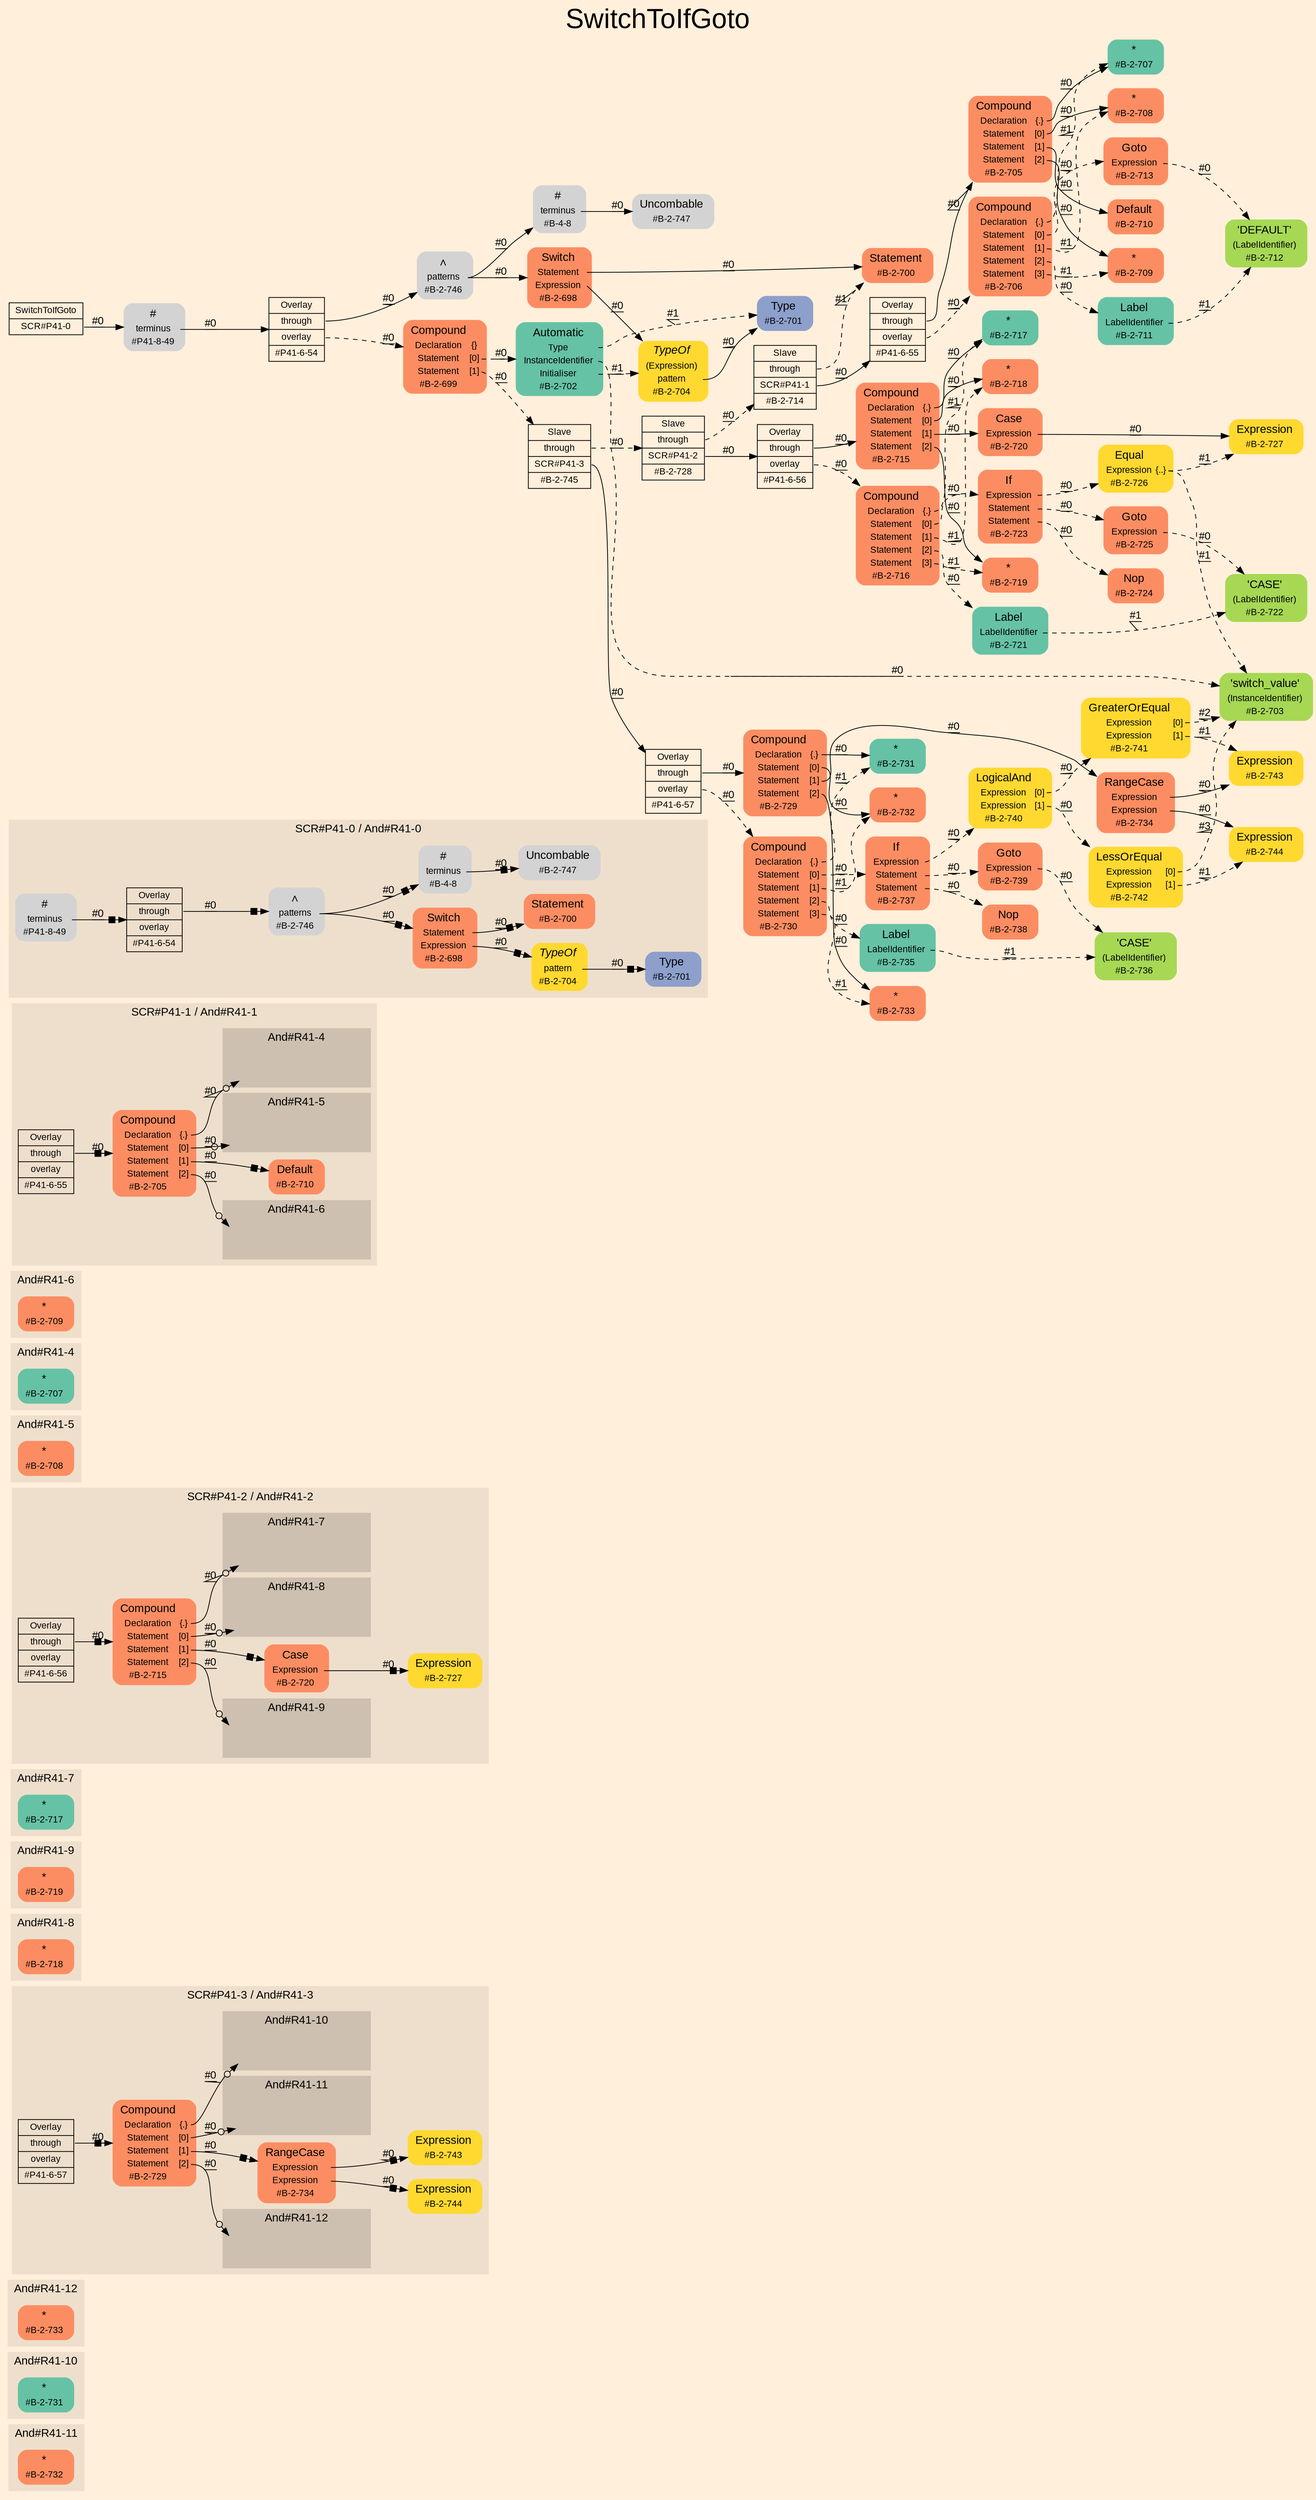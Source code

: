 digraph "SwitchToIfGoto" {
label = "SwitchToIfGoto"
labelloc = t
fontsize = "36"
graph [
    rankdir = "LR"
    ranksep = 0.3
    bgcolor = antiquewhite1
    color = black
    fontcolor = black
    fontname = "Arial"
];
node [
    fontname = "Arial"
];
edge [
    fontname = "Arial"
];

// -------------------- figure And#R41-11 --------------------
subgraph "clusterAnd#R41-11" {
    label = "And#R41-11"
    style = "filled"
    color = antiquewhite2
    fontsize = "15"
    "And#R41-11 / #B-2-732" [
        shape = "plaintext"
        fillcolor = "/set28/2"
        label = <<TABLE BORDER="0" CELLBORDER="0" CELLSPACING="0">
         <TR><TD><FONT POINT-SIZE="15.0">*</FONT></TD><TD></TD></TR>
         <TR><TD>#B-2-732</TD><TD PORT="port0"></TD></TR>
        </TABLE>>
        style = "rounded,filled"
        fontsize = "12"
    ];
    
}


// -------------------- figure And#R41-10 --------------------
subgraph "clusterAnd#R41-10" {
    label = "And#R41-10"
    style = "filled"
    color = antiquewhite2
    fontsize = "15"
    "And#R41-10 / #B-2-731" [
        shape = "plaintext"
        fillcolor = "/set28/1"
        label = <<TABLE BORDER="0" CELLBORDER="0" CELLSPACING="0">
         <TR><TD><FONT POINT-SIZE="15.0">*</FONT></TD><TD></TD></TR>
         <TR><TD>#B-2-731</TD><TD PORT="port0"></TD></TR>
        </TABLE>>
        style = "rounded,filled"
        fontsize = "12"
    ];
    
}


// -------------------- figure And#R41-12 --------------------
subgraph "clusterAnd#R41-12" {
    label = "And#R41-12"
    style = "filled"
    color = antiquewhite2
    fontsize = "15"
    "And#R41-12 / #B-2-733" [
        shape = "plaintext"
        fillcolor = "/set28/2"
        label = <<TABLE BORDER="0" CELLBORDER="0" CELLSPACING="0">
         <TR><TD><FONT POINT-SIZE="15.0">*</FONT></TD><TD></TD></TR>
         <TR><TD>#B-2-733</TD><TD PORT="port0"></TD></TR>
        </TABLE>>
        style = "rounded,filled"
        fontsize = "12"
    ];
    
}


// -------------------- figure And#R41-3 --------------------
subgraph "clusterAnd#R41-3" {
    label = "SCR#P41-3 / And#R41-3"
    style = "filled"
    color = antiquewhite2
    fontsize = "15"
    "And#R41-3 / #B-2-743" [
        shape = "plaintext"
        fillcolor = "/set28/6"
        label = <<TABLE BORDER="0" CELLBORDER="0" CELLSPACING="0">
         <TR><TD><FONT POINT-SIZE="15.0">Expression</FONT></TD><TD></TD></TR>
         <TR><TD>#B-2-743</TD><TD PORT="port0"></TD></TR>
        </TABLE>>
        style = "rounded,filled"
        fontsize = "12"
    ];
    
    "And#R41-3 / #B-2-744" [
        shape = "plaintext"
        fillcolor = "/set28/6"
        label = <<TABLE BORDER="0" CELLBORDER="0" CELLSPACING="0">
         <TR><TD><FONT POINT-SIZE="15.0">Expression</FONT></TD><TD></TD></TR>
         <TR><TD>#B-2-744</TD><TD PORT="port0"></TD></TR>
        </TABLE>>
        style = "rounded,filled"
        fontsize = "12"
    ];
    
    "And#R41-3 / #B-2-729" [
        shape = "plaintext"
        fillcolor = "/set28/2"
        label = <<TABLE BORDER="0" CELLBORDER="0" CELLSPACING="0">
         <TR><TD><FONT POINT-SIZE="15.0">Compound</FONT></TD><TD></TD></TR>
         <TR><TD>Declaration</TD><TD PORT="port0">{.}</TD></TR>
         <TR><TD>Statement</TD><TD PORT="port1">[0]</TD></TR>
         <TR><TD>Statement</TD><TD PORT="port2">[1]</TD></TR>
         <TR><TD>Statement</TD><TD PORT="port3">[2]</TD></TR>
         <TR><TD>#B-2-729</TD><TD PORT="port4"></TD></TR>
        </TABLE>>
        style = "rounded,filled"
        fontsize = "12"
    ];
    
    "And#R41-3 / #P41-6-57" [
        shape = "record"
        fillcolor = antiquewhite2
        label = "<fixed> Overlay | <port0> through | <port1> overlay | <port2> #P41-6-57"
        style = "filled"
        fontsize = "12"
        color = black
        fontcolor = black
    ];
    
    "And#R41-3 / #B-2-734" [
        shape = "plaintext"
        fillcolor = "/set28/2"
        label = <<TABLE BORDER="0" CELLBORDER="0" CELLSPACING="0">
         <TR><TD><FONT POINT-SIZE="15.0">RangeCase</FONT></TD><TD></TD></TR>
         <TR><TD>Expression</TD><TD PORT="port0"></TD></TR>
         <TR><TD>Expression</TD><TD PORT="port1"></TD></TR>
         <TR><TD>#B-2-734</TD><TD PORT="port2"></TD></TR>
        </TABLE>>
        style = "rounded,filled"
        fontsize = "12"
    ];
    
    subgraph "clusterAnd#R41-3 / And#R41-12" {
        label = "And#R41-12"
        style = "filled"
        color = antiquewhite3
        fontsize = "15"
        "And#R41-3 / #0 / #B-2-733" [
            shape = "none"
            style = "invisible"
        ];
        
    }
    
    subgraph "clusterAnd#R41-3 / And#R41-10" {
        label = "And#R41-10"
        style = "filled"
        color = antiquewhite3
        fontsize = "15"
        "And#R41-3 / #0 / #B-2-731" [
            shape = "none"
            style = "invisible"
        ];
        
    }
    
    subgraph "clusterAnd#R41-3 / And#R41-11" {
        label = "And#R41-11"
        style = "filled"
        color = antiquewhite3
        fontsize = "15"
        "And#R41-3 / #0 / #B-2-732" [
            shape = "none"
            style = "invisible"
        ];
        
    }
    
}


// -------------------- figure And#R41-8 --------------------
subgraph "clusterAnd#R41-8" {
    label = "And#R41-8"
    style = "filled"
    color = antiquewhite2
    fontsize = "15"
    "And#R41-8 / #B-2-718" [
        shape = "plaintext"
        fillcolor = "/set28/2"
        label = <<TABLE BORDER="0" CELLBORDER="0" CELLSPACING="0">
         <TR><TD><FONT POINT-SIZE="15.0">*</FONT></TD><TD></TD></TR>
         <TR><TD>#B-2-718</TD><TD PORT="port0"></TD></TR>
        </TABLE>>
        style = "rounded,filled"
        fontsize = "12"
    ];
    
}


// -------------------- figure And#R41-9 --------------------
subgraph "clusterAnd#R41-9" {
    label = "And#R41-9"
    style = "filled"
    color = antiquewhite2
    fontsize = "15"
    "And#R41-9 / #B-2-719" [
        shape = "plaintext"
        fillcolor = "/set28/2"
        label = <<TABLE BORDER="0" CELLBORDER="0" CELLSPACING="0">
         <TR><TD><FONT POINT-SIZE="15.0">*</FONT></TD><TD></TD></TR>
         <TR><TD>#B-2-719</TD><TD PORT="port0"></TD></TR>
        </TABLE>>
        style = "rounded,filled"
        fontsize = "12"
    ];
    
}


// -------------------- figure And#R41-7 --------------------
subgraph "clusterAnd#R41-7" {
    label = "And#R41-7"
    style = "filled"
    color = antiquewhite2
    fontsize = "15"
    "And#R41-7 / #B-2-717" [
        shape = "plaintext"
        fillcolor = "/set28/1"
        label = <<TABLE BORDER="0" CELLBORDER="0" CELLSPACING="0">
         <TR><TD><FONT POINT-SIZE="15.0">*</FONT></TD><TD></TD></TR>
         <TR><TD>#B-2-717</TD><TD PORT="port0"></TD></TR>
        </TABLE>>
        style = "rounded,filled"
        fontsize = "12"
    ];
    
}


// -------------------- figure And#R41-2 --------------------
subgraph "clusterAnd#R41-2" {
    label = "SCR#P41-2 / And#R41-2"
    style = "filled"
    color = antiquewhite2
    fontsize = "15"
    "And#R41-2 / #P41-6-56" [
        shape = "record"
        fillcolor = antiquewhite2
        label = "<fixed> Overlay | <port0> through | <port1> overlay | <port2> #P41-6-56"
        style = "filled"
        fontsize = "12"
        color = black
        fontcolor = black
    ];
    
    "And#R41-2 / #B-2-727" [
        shape = "plaintext"
        fillcolor = "/set28/6"
        label = <<TABLE BORDER="0" CELLBORDER="0" CELLSPACING="0">
         <TR><TD><FONT POINT-SIZE="15.0">Expression</FONT></TD><TD></TD></TR>
         <TR><TD>#B-2-727</TD><TD PORT="port0"></TD></TR>
        </TABLE>>
        style = "rounded,filled"
        fontsize = "12"
    ];
    
    "And#R41-2 / #B-2-715" [
        shape = "plaintext"
        fillcolor = "/set28/2"
        label = <<TABLE BORDER="0" CELLBORDER="0" CELLSPACING="0">
         <TR><TD><FONT POINT-SIZE="15.0">Compound</FONT></TD><TD></TD></TR>
         <TR><TD>Declaration</TD><TD PORT="port0">{.}</TD></TR>
         <TR><TD>Statement</TD><TD PORT="port1">[0]</TD></TR>
         <TR><TD>Statement</TD><TD PORT="port2">[1]</TD></TR>
         <TR><TD>Statement</TD><TD PORT="port3">[2]</TD></TR>
         <TR><TD>#B-2-715</TD><TD PORT="port4"></TD></TR>
        </TABLE>>
        style = "rounded,filled"
        fontsize = "12"
    ];
    
    "And#R41-2 / #B-2-720" [
        shape = "plaintext"
        fillcolor = "/set28/2"
        label = <<TABLE BORDER="0" CELLBORDER="0" CELLSPACING="0">
         <TR><TD><FONT POINT-SIZE="15.0">Case</FONT></TD><TD></TD></TR>
         <TR><TD>Expression</TD><TD PORT="port0"></TD></TR>
         <TR><TD>#B-2-720</TD><TD PORT="port1"></TD></TR>
        </TABLE>>
        style = "rounded,filled"
        fontsize = "12"
    ];
    
    subgraph "clusterAnd#R41-2 / And#R41-7" {
        label = "And#R41-7"
        style = "filled"
        color = antiquewhite3
        fontsize = "15"
        "And#R41-2 / #0 / #B-2-717" [
            shape = "none"
            style = "invisible"
        ];
        
    }
    
    subgraph "clusterAnd#R41-2 / And#R41-9" {
        label = "And#R41-9"
        style = "filled"
        color = antiquewhite3
        fontsize = "15"
        "And#R41-2 / #0 / #B-2-719" [
            shape = "none"
            style = "invisible"
        ];
        
    }
    
    subgraph "clusterAnd#R41-2 / And#R41-8" {
        label = "And#R41-8"
        style = "filled"
        color = antiquewhite3
        fontsize = "15"
        "And#R41-2 / #0 / #B-2-718" [
            shape = "none"
            style = "invisible"
        ];
        
    }
    
}


// -------------------- figure And#R41-5 --------------------
subgraph "clusterAnd#R41-5" {
    label = "And#R41-5"
    style = "filled"
    color = antiquewhite2
    fontsize = "15"
    "And#R41-5 / #B-2-708" [
        shape = "plaintext"
        fillcolor = "/set28/2"
        label = <<TABLE BORDER="0" CELLBORDER="0" CELLSPACING="0">
         <TR><TD><FONT POINT-SIZE="15.0">*</FONT></TD><TD></TD></TR>
         <TR><TD>#B-2-708</TD><TD PORT="port0"></TD></TR>
        </TABLE>>
        style = "rounded,filled"
        fontsize = "12"
    ];
    
}


// -------------------- figure And#R41-4 --------------------
subgraph "clusterAnd#R41-4" {
    label = "And#R41-4"
    style = "filled"
    color = antiquewhite2
    fontsize = "15"
    "And#R41-4 / #B-2-707" [
        shape = "plaintext"
        fillcolor = "/set28/1"
        label = <<TABLE BORDER="0" CELLBORDER="0" CELLSPACING="0">
         <TR><TD><FONT POINT-SIZE="15.0">*</FONT></TD><TD></TD></TR>
         <TR><TD>#B-2-707</TD><TD PORT="port0"></TD></TR>
        </TABLE>>
        style = "rounded,filled"
        fontsize = "12"
    ];
    
}


// -------------------- figure And#R41-6 --------------------
subgraph "clusterAnd#R41-6" {
    label = "And#R41-6"
    style = "filled"
    color = antiquewhite2
    fontsize = "15"
    "And#R41-6 / #B-2-709" [
        shape = "plaintext"
        fillcolor = "/set28/2"
        label = <<TABLE BORDER="0" CELLBORDER="0" CELLSPACING="0">
         <TR><TD><FONT POINT-SIZE="15.0">*</FONT></TD><TD></TD></TR>
         <TR><TD>#B-2-709</TD><TD PORT="port0"></TD></TR>
        </TABLE>>
        style = "rounded,filled"
        fontsize = "12"
    ];
    
}


// -------------------- figure And#R41-1 --------------------
subgraph "clusterAnd#R41-1" {
    label = "SCR#P41-1 / And#R41-1"
    style = "filled"
    color = antiquewhite2
    fontsize = "15"
    "And#R41-1 / #P41-6-55" [
        shape = "record"
        fillcolor = antiquewhite2
        label = "<fixed> Overlay | <port0> through | <port1> overlay | <port2> #P41-6-55"
        style = "filled"
        fontsize = "12"
        color = black
        fontcolor = black
    ];
    
    "And#R41-1 / #B-2-705" [
        shape = "plaintext"
        fillcolor = "/set28/2"
        label = <<TABLE BORDER="0" CELLBORDER="0" CELLSPACING="0">
         <TR><TD><FONT POINT-SIZE="15.0">Compound</FONT></TD><TD></TD></TR>
         <TR><TD>Declaration</TD><TD PORT="port0">{.}</TD></TR>
         <TR><TD>Statement</TD><TD PORT="port1">[0]</TD></TR>
         <TR><TD>Statement</TD><TD PORT="port2">[1]</TD></TR>
         <TR><TD>Statement</TD><TD PORT="port3">[2]</TD></TR>
         <TR><TD>#B-2-705</TD><TD PORT="port4"></TD></TR>
        </TABLE>>
        style = "rounded,filled"
        fontsize = "12"
    ];
    
    "And#R41-1 / #B-2-710" [
        shape = "plaintext"
        fillcolor = "/set28/2"
        label = <<TABLE BORDER="0" CELLBORDER="0" CELLSPACING="0">
         <TR><TD><FONT POINT-SIZE="15.0">Default</FONT></TD><TD></TD></TR>
         <TR><TD>#B-2-710</TD><TD PORT="port0"></TD></TR>
        </TABLE>>
        style = "rounded,filled"
        fontsize = "12"
    ];
    
    subgraph "clusterAnd#R41-1 / And#R41-6" {
        label = "And#R41-6"
        style = "filled"
        color = antiquewhite3
        fontsize = "15"
        "And#R41-1 / #0 / #B-2-709" [
            shape = "none"
            style = "invisible"
        ];
        
    }
    
    subgraph "clusterAnd#R41-1 / And#R41-4" {
        label = "And#R41-4"
        style = "filled"
        color = antiquewhite3
        fontsize = "15"
        "And#R41-1 / #0 / #B-2-707" [
            shape = "none"
            style = "invisible"
        ];
        
    }
    
    subgraph "clusterAnd#R41-1 / And#R41-5" {
        label = "And#R41-5"
        style = "filled"
        color = antiquewhite3
        fontsize = "15"
        "And#R41-1 / #0 / #B-2-708" [
            shape = "none"
            style = "invisible"
        ];
        
    }
    
}


// -------------------- figure And#R41-0 --------------------
subgraph "clusterAnd#R41-0" {
    label = "SCR#P41-0 / And#R41-0"
    style = "filled"
    color = antiquewhite2
    fontsize = "15"
    "And#R41-0 / #B-2-704" [
        shape = "plaintext"
        fillcolor = "/set28/6"
        label = <<TABLE BORDER="0" CELLBORDER="0" CELLSPACING="0">
         <TR><TD><FONT POINT-SIZE="15.0"><I>TypeOf</I></FONT></TD><TD></TD></TR>
         <TR><TD>pattern</TD><TD PORT="port0"></TD></TR>
         <TR><TD>#B-2-704</TD><TD PORT="port1"></TD></TR>
        </TABLE>>
        style = "rounded,filled"
        fontsize = "12"
    ];
    
    "And#R41-0 / #B-2-701" [
        shape = "plaintext"
        fillcolor = "/set28/3"
        label = <<TABLE BORDER="0" CELLBORDER="0" CELLSPACING="0">
         <TR><TD><FONT POINT-SIZE="15.0">Type</FONT></TD><TD></TD></TR>
         <TR><TD>#B-2-701</TD><TD PORT="port0"></TD></TR>
        </TABLE>>
        style = "rounded,filled"
        fontsize = "12"
    ];
    
    "And#R41-0 / #B-2-747" [
        shape = "plaintext"
        label = <<TABLE BORDER="0" CELLBORDER="0" CELLSPACING="0">
         <TR><TD><FONT POINT-SIZE="15.0">Uncombable</FONT></TD><TD></TD></TR>
         <TR><TD>#B-2-747</TD><TD PORT="port0"></TD></TR>
        </TABLE>>
        style = "rounded,filled"
        fontsize = "12"
    ];
    
    "And#R41-0 / #B-2-746" [
        shape = "plaintext"
        label = <<TABLE BORDER="0" CELLBORDER="0" CELLSPACING="0">
         <TR><TD><FONT POINT-SIZE="15.0">∧</FONT></TD><TD></TD></TR>
         <TR><TD>patterns</TD><TD PORT="port0"></TD></TR>
         <TR><TD>#B-2-746</TD><TD PORT="port1"></TD></TR>
        </TABLE>>
        style = "rounded,filled"
        fontsize = "12"
    ];
    
    "And#R41-0 / #P41-6-54" [
        shape = "record"
        fillcolor = antiquewhite2
        label = "<fixed> Overlay | <port0> through | <port1> overlay | <port2> #P41-6-54"
        style = "filled"
        fontsize = "12"
        color = black
        fontcolor = black
    ];
    
    "And#R41-0 / #P41-8-49" [
        shape = "plaintext"
        label = <<TABLE BORDER="0" CELLBORDER="0" CELLSPACING="0">
         <TR><TD><FONT POINT-SIZE="15.0">#</FONT></TD><TD></TD></TR>
         <TR><TD>terminus</TD><TD PORT="port0"></TD></TR>
         <TR><TD>#P41-8-49</TD><TD PORT="port1"></TD></TR>
        </TABLE>>
        style = "rounded,filled"
        fontsize = "12"
    ];
    
    "And#R41-0 / #B-2-698" [
        shape = "plaintext"
        fillcolor = "/set28/2"
        label = <<TABLE BORDER="0" CELLBORDER="0" CELLSPACING="0">
         <TR><TD><FONT POINT-SIZE="15.0">Switch</FONT></TD><TD></TD></TR>
         <TR><TD>Statement</TD><TD PORT="port0"></TD></TR>
         <TR><TD>Expression</TD><TD PORT="port1"></TD></TR>
         <TR><TD>#B-2-698</TD><TD PORT="port2"></TD></TR>
        </TABLE>>
        style = "rounded,filled"
        fontsize = "12"
    ];
    
    "And#R41-0 / #B-2-700" [
        shape = "plaintext"
        fillcolor = "/set28/2"
        label = <<TABLE BORDER="0" CELLBORDER="0" CELLSPACING="0">
         <TR><TD><FONT POINT-SIZE="15.0">Statement</FONT></TD><TD></TD></TR>
         <TR><TD>#B-2-700</TD><TD PORT="port0"></TD></TR>
        </TABLE>>
        style = "rounded,filled"
        fontsize = "12"
    ];
    
    "And#R41-0 / #B-4-8" [
        shape = "plaintext"
        label = <<TABLE BORDER="0" CELLBORDER="0" CELLSPACING="0">
         <TR><TD><FONT POINT-SIZE="15.0">#</FONT></TD><TD></TD></TR>
         <TR><TD>terminus</TD><TD PORT="port0"></TD></TR>
         <TR><TD>#B-4-8</TD><TD PORT="port1"></TD></TR>
        </TABLE>>
        style = "rounded,filled"
        fontsize = "12"
    ];
    
}


// -------------------- transformation figure --------------------
"CR#P41-0" [
    shape = "record"
    fillcolor = antiquewhite1
    label = "<fixed> SwitchToIfGoto | <port0> SCR#P41-0"
    style = "filled"
    fontsize = "12"
    color = black
    fontcolor = black
];

"#P41-8-49" [
    shape = "plaintext"
    label = <<TABLE BORDER="0" CELLBORDER="0" CELLSPACING="0">
     <TR><TD><FONT POINT-SIZE="15.0">#</FONT></TD><TD></TD></TR>
     <TR><TD>terminus</TD><TD PORT="port0"></TD></TR>
     <TR><TD>#P41-8-49</TD><TD PORT="port1"></TD></TR>
    </TABLE>>
    style = "rounded,filled"
    fontsize = "12"
];

"#P41-6-54" [
    shape = "record"
    fillcolor = antiquewhite1
    label = "<fixed> Overlay | <port0> through | <port1> overlay | <port2> #P41-6-54"
    style = "filled"
    fontsize = "12"
    color = black
    fontcolor = black
];

"#B-2-746" [
    shape = "plaintext"
    label = <<TABLE BORDER="0" CELLBORDER="0" CELLSPACING="0">
     <TR><TD><FONT POINT-SIZE="15.0">∧</FONT></TD><TD></TD></TR>
     <TR><TD>patterns</TD><TD PORT="port0"></TD></TR>
     <TR><TD>#B-2-746</TD><TD PORT="port1"></TD></TR>
    </TABLE>>
    style = "rounded,filled"
    fontsize = "12"
];

"#B-2-698" [
    shape = "plaintext"
    fillcolor = "/set28/2"
    label = <<TABLE BORDER="0" CELLBORDER="0" CELLSPACING="0">
     <TR><TD><FONT POINT-SIZE="15.0">Switch</FONT></TD><TD></TD></TR>
     <TR><TD>Statement</TD><TD PORT="port0"></TD></TR>
     <TR><TD>Expression</TD><TD PORT="port1"></TD></TR>
     <TR><TD>#B-2-698</TD><TD PORT="port2"></TD></TR>
    </TABLE>>
    style = "rounded,filled"
    fontsize = "12"
];

"#B-2-700" [
    shape = "plaintext"
    fillcolor = "/set28/2"
    label = <<TABLE BORDER="0" CELLBORDER="0" CELLSPACING="0">
     <TR><TD><FONT POINT-SIZE="15.0">Statement</FONT></TD><TD></TD></TR>
     <TR><TD>#B-2-700</TD><TD PORT="port0"></TD></TR>
    </TABLE>>
    style = "rounded,filled"
    fontsize = "12"
];

"#B-2-704" [
    shape = "plaintext"
    fillcolor = "/set28/6"
    label = <<TABLE BORDER="0" CELLBORDER="0" CELLSPACING="0">
     <TR><TD><FONT POINT-SIZE="15.0"><I>TypeOf</I></FONT></TD><TD></TD></TR>
     <TR><TD>(Expression)</TD><TD PORT="port0"></TD></TR>
     <TR><TD>pattern</TD><TD PORT="port1"></TD></TR>
     <TR><TD>#B-2-704</TD><TD PORT="port2"></TD></TR>
    </TABLE>>
    style = "rounded,filled"
    fontsize = "12"
];

"#B-2-701" [
    shape = "plaintext"
    fillcolor = "/set28/3"
    label = <<TABLE BORDER="0" CELLBORDER="0" CELLSPACING="0">
     <TR><TD><FONT POINT-SIZE="15.0">Type</FONT></TD><TD></TD></TR>
     <TR><TD>#B-2-701</TD><TD PORT="port0"></TD></TR>
    </TABLE>>
    style = "rounded,filled"
    fontsize = "12"
];

"#B-4-8" [
    shape = "plaintext"
    label = <<TABLE BORDER="0" CELLBORDER="0" CELLSPACING="0">
     <TR><TD><FONT POINT-SIZE="15.0">#</FONT></TD><TD></TD></TR>
     <TR><TD>terminus</TD><TD PORT="port0"></TD></TR>
     <TR><TD>#B-4-8</TD><TD PORT="port1"></TD></TR>
    </TABLE>>
    style = "rounded,filled"
    fontsize = "12"
];

"#B-2-747" [
    shape = "plaintext"
    label = <<TABLE BORDER="0" CELLBORDER="0" CELLSPACING="0">
     <TR><TD><FONT POINT-SIZE="15.0">Uncombable</FONT></TD><TD></TD></TR>
     <TR><TD>#B-2-747</TD><TD PORT="port0"></TD></TR>
    </TABLE>>
    style = "rounded,filled"
    fontsize = "12"
];

"#B-2-699" [
    shape = "plaintext"
    fillcolor = "/set28/2"
    label = <<TABLE BORDER="0" CELLBORDER="0" CELLSPACING="0">
     <TR><TD><FONT POINT-SIZE="15.0">Compound</FONT></TD><TD></TD></TR>
     <TR><TD>Declaration</TD><TD PORT="port0">{}</TD></TR>
     <TR><TD>Statement</TD><TD PORT="port1">[0]</TD></TR>
     <TR><TD>Statement</TD><TD PORT="port2">[1]</TD></TR>
     <TR><TD>#B-2-699</TD><TD PORT="port3"></TD></TR>
    </TABLE>>
    style = "rounded,filled"
    fontsize = "12"
];

"#B-2-702" [
    shape = "plaintext"
    fillcolor = "/set28/1"
    label = <<TABLE BORDER="0" CELLBORDER="0" CELLSPACING="0">
     <TR><TD><FONT POINT-SIZE="15.0">Automatic</FONT></TD><TD></TD></TR>
     <TR><TD>Type</TD><TD PORT="port0"></TD></TR>
     <TR><TD>InstanceIdentifier</TD><TD PORT="port1"></TD></TR>
     <TR><TD>Initialiser</TD><TD PORT="port2"></TD></TR>
     <TR><TD>#B-2-702</TD><TD PORT="port3"></TD></TR>
    </TABLE>>
    style = "rounded,filled"
    fontsize = "12"
];

"#B-2-703" [
    shape = "plaintext"
    fillcolor = "/set28/5"
    label = <<TABLE BORDER="0" CELLBORDER="0" CELLSPACING="0">
     <TR><TD><FONT POINT-SIZE="15.0">'switch_value'</FONT></TD><TD></TD></TR>
     <TR><TD>(InstanceIdentifier)</TD><TD PORT="port0"></TD></TR>
     <TR><TD>#B-2-703</TD><TD PORT="port1"></TD></TR>
    </TABLE>>
    style = "rounded,filled"
    fontsize = "12"
];

"#B-2-745" [
    shape = "record"
    fillcolor = antiquewhite1
    label = "<fixed> Slave | <port0> through | <port1> SCR#P41-3 | <port2> #B-2-745"
    style = "filled"
    fontsize = "12"
    color = black
    fontcolor = black
];

"#B-2-728" [
    shape = "record"
    fillcolor = antiquewhite1
    label = "<fixed> Slave | <port0> through | <port1> SCR#P41-2 | <port2> #B-2-728"
    style = "filled"
    fontsize = "12"
    color = black
    fontcolor = black
];

"#B-2-714" [
    shape = "record"
    fillcolor = antiquewhite1
    label = "<fixed> Slave | <port0> through | <port1> SCR#P41-1 | <port2> #B-2-714"
    style = "filled"
    fontsize = "12"
    color = black
    fontcolor = black
];

"#P41-6-55" [
    shape = "record"
    fillcolor = antiquewhite1
    label = "<fixed> Overlay | <port0> through | <port1> overlay | <port2> #P41-6-55"
    style = "filled"
    fontsize = "12"
    color = black
    fontcolor = black
];

"#B-2-705" [
    shape = "plaintext"
    fillcolor = "/set28/2"
    label = <<TABLE BORDER="0" CELLBORDER="0" CELLSPACING="0">
     <TR><TD><FONT POINT-SIZE="15.0">Compound</FONT></TD><TD></TD></TR>
     <TR><TD>Declaration</TD><TD PORT="port0">{.}</TD></TR>
     <TR><TD>Statement</TD><TD PORT="port1">[0]</TD></TR>
     <TR><TD>Statement</TD><TD PORT="port2">[1]</TD></TR>
     <TR><TD>Statement</TD><TD PORT="port3">[2]</TD></TR>
     <TR><TD>#B-2-705</TD><TD PORT="port4"></TD></TR>
    </TABLE>>
    style = "rounded,filled"
    fontsize = "12"
];

"#B-2-707" [
    shape = "plaintext"
    fillcolor = "/set28/1"
    label = <<TABLE BORDER="0" CELLBORDER="0" CELLSPACING="0">
     <TR><TD><FONT POINT-SIZE="15.0">*</FONT></TD><TD></TD></TR>
     <TR><TD>#B-2-707</TD><TD PORT="port0"></TD></TR>
    </TABLE>>
    style = "rounded,filled"
    fontsize = "12"
];

"#B-2-708" [
    shape = "plaintext"
    fillcolor = "/set28/2"
    label = <<TABLE BORDER="0" CELLBORDER="0" CELLSPACING="0">
     <TR><TD><FONT POINT-SIZE="15.0">*</FONT></TD><TD></TD></TR>
     <TR><TD>#B-2-708</TD><TD PORT="port0"></TD></TR>
    </TABLE>>
    style = "rounded,filled"
    fontsize = "12"
];

"#B-2-710" [
    shape = "plaintext"
    fillcolor = "/set28/2"
    label = <<TABLE BORDER="0" CELLBORDER="0" CELLSPACING="0">
     <TR><TD><FONT POINT-SIZE="15.0">Default</FONT></TD><TD></TD></TR>
     <TR><TD>#B-2-710</TD><TD PORT="port0"></TD></TR>
    </TABLE>>
    style = "rounded,filled"
    fontsize = "12"
];

"#B-2-709" [
    shape = "plaintext"
    fillcolor = "/set28/2"
    label = <<TABLE BORDER="0" CELLBORDER="0" CELLSPACING="0">
     <TR><TD><FONT POINT-SIZE="15.0">*</FONT></TD><TD></TD></TR>
     <TR><TD>#B-2-709</TD><TD PORT="port0"></TD></TR>
    </TABLE>>
    style = "rounded,filled"
    fontsize = "12"
];

"#B-2-706" [
    shape = "plaintext"
    fillcolor = "/set28/2"
    label = <<TABLE BORDER="0" CELLBORDER="0" CELLSPACING="0">
     <TR><TD><FONT POINT-SIZE="15.0">Compound</FONT></TD><TD></TD></TR>
     <TR><TD>Declaration</TD><TD PORT="port0">{.}</TD></TR>
     <TR><TD>Statement</TD><TD PORT="port1">[0]</TD></TR>
     <TR><TD>Statement</TD><TD PORT="port2">[1]</TD></TR>
     <TR><TD>Statement</TD><TD PORT="port3">[2]</TD></TR>
     <TR><TD>Statement</TD><TD PORT="port4">[3]</TD></TR>
     <TR><TD>#B-2-706</TD><TD PORT="port5"></TD></TR>
    </TABLE>>
    style = "rounded,filled"
    fontsize = "12"
];

"#B-2-713" [
    shape = "plaintext"
    fillcolor = "/set28/2"
    label = <<TABLE BORDER="0" CELLBORDER="0" CELLSPACING="0">
     <TR><TD><FONT POINT-SIZE="15.0">Goto</FONT></TD><TD></TD></TR>
     <TR><TD>Expression</TD><TD PORT="port0"></TD></TR>
     <TR><TD>#B-2-713</TD><TD PORT="port1"></TD></TR>
    </TABLE>>
    style = "rounded,filled"
    fontsize = "12"
];

"#B-2-712" [
    shape = "plaintext"
    fillcolor = "/set28/5"
    label = <<TABLE BORDER="0" CELLBORDER="0" CELLSPACING="0">
     <TR><TD><FONT POINT-SIZE="15.0">'DEFAULT'</FONT></TD><TD></TD></TR>
     <TR><TD>(LabelIdentifier)</TD><TD PORT="port0"></TD></TR>
     <TR><TD>#B-2-712</TD><TD PORT="port1"></TD></TR>
    </TABLE>>
    style = "rounded,filled"
    fontsize = "12"
];

"#B-2-711" [
    shape = "plaintext"
    fillcolor = "/set28/1"
    label = <<TABLE BORDER="0" CELLBORDER="0" CELLSPACING="0">
     <TR><TD><FONT POINT-SIZE="15.0">Label</FONT></TD><TD></TD></TR>
     <TR><TD>LabelIdentifier</TD><TD PORT="port0"></TD></TR>
     <TR><TD>#B-2-711</TD><TD PORT="port1"></TD></TR>
    </TABLE>>
    style = "rounded,filled"
    fontsize = "12"
];

"#P41-6-56" [
    shape = "record"
    fillcolor = antiquewhite1
    label = "<fixed> Overlay | <port0> through | <port1> overlay | <port2> #P41-6-56"
    style = "filled"
    fontsize = "12"
    color = black
    fontcolor = black
];

"#B-2-715" [
    shape = "plaintext"
    fillcolor = "/set28/2"
    label = <<TABLE BORDER="0" CELLBORDER="0" CELLSPACING="0">
     <TR><TD><FONT POINT-SIZE="15.0">Compound</FONT></TD><TD></TD></TR>
     <TR><TD>Declaration</TD><TD PORT="port0">{.}</TD></TR>
     <TR><TD>Statement</TD><TD PORT="port1">[0]</TD></TR>
     <TR><TD>Statement</TD><TD PORT="port2">[1]</TD></TR>
     <TR><TD>Statement</TD><TD PORT="port3">[2]</TD></TR>
     <TR><TD>#B-2-715</TD><TD PORT="port4"></TD></TR>
    </TABLE>>
    style = "rounded,filled"
    fontsize = "12"
];

"#B-2-717" [
    shape = "plaintext"
    fillcolor = "/set28/1"
    label = <<TABLE BORDER="0" CELLBORDER="0" CELLSPACING="0">
     <TR><TD><FONT POINT-SIZE="15.0">*</FONT></TD><TD></TD></TR>
     <TR><TD>#B-2-717</TD><TD PORT="port0"></TD></TR>
    </TABLE>>
    style = "rounded,filled"
    fontsize = "12"
];

"#B-2-718" [
    shape = "plaintext"
    fillcolor = "/set28/2"
    label = <<TABLE BORDER="0" CELLBORDER="0" CELLSPACING="0">
     <TR><TD><FONT POINT-SIZE="15.0">*</FONT></TD><TD></TD></TR>
     <TR><TD>#B-2-718</TD><TD PORT="port0"></TD></TR>
    </TABLE>>
    style = "rounded,filled"
    fontsize = "12"
];

"#B-2-720" [
    shape = "plaintext"
    fillcolor = "/set28/2"
    label = <<TABLE BORDER="0" CELLBORDER="0" CELLSPACING="0">
     <TR><TD><FONT POINT-SIZE="15.0">Case</FONT></TD><TD></TD></TR>
     <TR><TD>Expression</TD><TD PORT="port0"></TD></TR>
     <TR><TD>#B-2-720</TD><TD PORT="port1"></TD></TR>
    </TABLE>>
    style = "rounded,filled"
    fontsize = "12"
];

"#B-2-727" [
    shape = "plaintext"
    fillcolor = "/set28/6"
    label = <<TABLE BORDER="0" CELLBORDER="0" CELLSPACING="0">
     <TR><TD><FONT POINT-SIZE="15.0">Expression</FONT></TD><TD></TD></TR>
     <TR><TD>#B-2-727</TD><TD PORT="port0"></TD></TR>
    </TABLE>>
    style = "rounded,filled"
    fontsize = "12"
];

"#B-2-719" [
    shape = "plaintext"
    fillcolor = "/set28/2"
    label = <<TABLE BORDER="0" CELLBORDER="0" CELLSPACING="0">
     <TR><TD><FONT POINT-SIZE="15.0">*</FONT></TD><TD></TD></TR>
     <TR><TD>#B-2-719</TD><TD PORT="port0"></TD></TR>
    </TABLE>>
    style = "rounded,filled"
    fontsize = "12"
];

"#B-2-716" [
    shape = "plaintext"
    fillcolor = "/set28/2"
    label = <<TABLE BORDER="0" CELLBORDER="0" CELLSPACING="0">
     <TR><TD><FONT POINT-SIZE="15.0">Compound</FONT></TD><TD></TD></TR>
     <TR><TD>Declaration</TD><TD PORT="port0">{.}</TD></TR>
     <TR><TD>Statement</TD><TD PORT="port1">[0]</TD></TR>
     <TR><TD>Statement</TD><TD PORT="port2">[1]</TD></TR>
     <TR><TD>Statement</TD><TD PORT="port3">[2]</TD></TR>
     <TR><TD>Statement</TD><TD PORT="port4">[3]</TD></TR>
     <TR><TD>#B-2-716</TD><TD PORT="port5"></TD></TR>
    </TABLE>>
    style = "rounded,filled"
    fontsize = "12"
];

"#B-2-723" [
    shape = "plaintext"
    fillcolor = "/set28/2"
    label = <<TABLE BORDER="0" CELLBORDER="0" CELLSPACING="0">
     <TR><TD><FONT POINT-SIZE="15.0">If</FONT></TD><TD></TD></TR>
     <TR><TD>Expression</TD><TD PORT="port0"></TD></TR>
     <TR><TD>Statement</TD><TD PORT="port1"></TD></TR>
     <TR><TD>Statement</TD><TD PORT="port2"></TD></TR>
     <TR><TD>#B-2-723</TD><TD PORT="port3"></TD></TR>
    </TABLE>>
    style = "rounded,filled"
    fontsize = "12"
];

"#B-2-726" [
    shape = "plaintext"
    fillcolor = "/set28/6"
    label = <<TABLE BORDER="0" CELLBORDER="0" CELLSPACING="0">
     <TR><TD><FONT POINT-SIZE="15.0">Equal</FONT></TD><TD></TD></TR>
     <TR><TD>Expression</TD><TD PORT="port0">{..}</TD></TR>
     <TR><TD>#B-2-726</TD><TD PORT="port1"></TD></TR>
    </TABLE>>
    style = "rounded,filled"
    fontsize = "12"
];

"#B-2-725" [
    shape = "plaintext"
    fillcolor = "/set28/2"
    label = <<TABLE BORDER="0" CELLBORDER="0" CELLSPACING="0">
     <TR><TD><FONT POINT-SIZE="15.0">Goto</FONT></TD><TD></TD></TR>
     <TR><TD>Expression</TD><TD PORT="port0"></TD></TR>
     <TR><TD>#B-2-725</TD><TD PORT="port1"></TD></TR>
    </TABLE>>
    style = "rounded,filled"
    fontsize = "12"
];

"#B-2-722" [
    shape = "plaintext"
    fillcolor = "/set28/5"
    label = <<TABLE BORDER="0" CELLBORDER="0" CELLSPACING="0">
     <TR><TD><FONT POINT-SIZE="15.0">'CASE'</FONT></TD><TD></TD></TR>
     <TR><TD>(LabelIdentifier)</TD><TD PORT="port0"></TD></TR>
     <TR><TD>#B-2-722</TD><TD PORT="port1"></TD></TR>
    </TABLE>>
    style = "rounded,filled"
    fontsize = "12"
];

"#B-2-724" [
    shape = "plaintext"
    fillcolor = "/set28/2"
    label = <<TABLE BORDER="0" CELLBORDER="0" CELLSPACING="0">
     <TR><TD><FONT POINT-SIZE="15.0">Nop</FONT></TD><TD></TD></TR>
     <TR><TD>#B-2-724</TD><TD PORT="port0"></TD></TR>
    </TABLE>>
    style = "rounded,filled"
    fontsize = "12"
];

"#B-2-721" [
    shape = "plaintext"
    fillcolor = "/set28/1"
    label = <<TABLE BORDER="0" CELLBORDER="0" CELLSPACING="0">
     <TR><TD><FONT POINT-SIZE="15.0">Label</FONT></TD><TD></TD></TR>
     <TR><TD>LabelIdentifier</TD><TD PORT="port0"></TD></TR>
     <TR><TD>#B-2-721</TD><TD PORT="port1"></TD></TR>
    </TABLE>>
    style = "rounded,filled"
    fontsize = "12"
];

"#P41-6-57" [
    shape = "record"
    fillcolor = antiquewhite1
    label = "<fixed> Overlay | <port0> through | <port1> overlay | <port2> #P41-6-57"
    style = "filled"
    fontsize = "12"
    color = black
    fontcolor = black
];

"#B-2-729" [
    shape = "plaintext"
    fillcolor = "/set28/2"
    label = <<TABLE BORDER="0" CELLBORDER="0" CELLSPACING="0">
     <TR><TD><FONT POINT-SIZE="15.0">Compound</FONT></TD><TD></TD></TR>
     <TR><TD>Declaration</TD><TD PORT="port0">{.}</TD></TR>
     <TR><TD>Statement</TD><TD PORT="port1">[0]</TD></TR>
     <TR><TD>Statement</TD><TD PORT="port2">[1]</TD></TR>
     <TR><TD>Statement</TD><TD PORT="port3">[2]</TD></TR>
     <TR><TD>#B-2-729</TD><TD PORT="port4"></TD></TR>
    </TABLE>>
    style = "rounded,filled"
    fontsize = "12"
];

"#B-2-731" [
    shape = "plaintext"
    fillcolor = "/set28/1"
    label = <<TABLE BORDER="0" CELLBORDER="0" CELLSPACING="0">
     <TR><TD><FONT POINT-SIZE="15.0">*</FONT></TD><TD></TD></TR>
     <TR><TD>#B-2-731</TD><TD PORT="port0"></TD></TR>
    </TABLE>>
    style = "rounded,filled"
    fontsize = "12"
];

"#B-2-732" [
    shape = "plaintext"
    fillcolor = "/set28/2"
    label = <<TABLE BORDER="0" CELLBORDER="0" CELLSPACING="0">
     <TR><TD><FONT POINT-SIZE="15.0">*</FONT></TD><TD></TD></TR>
     <TR><TD>#B-2-732</TD><TD PORT="port0"></TD></TR>
    </TABLE>>
    style = "rounded,filled"
    fontsize = "12"
];

"#B-2-734" [
    shape = "plaintext"
    fillcolor = "/set28/2"
    label = <<TABLE BORDER="0" CELLBORDER="0" CELLSPACING="0">
     <TR><TD><FONT POINT-SIZE="15.0">RangeCase</FONT></TD><TD></TD></TR>
     <TR><TD>Expression</TD><TD PORT="port0"></TD></TR>
     <TR><TD>Expression</TD><TD PORT="port1"></TD></TR>
     <TR><TD>#B-2-734</TD><TD PORT="port2"></TD></TR>
    </TABLE>>
    style = "rounded,filled"
    fontsize = "12"
];

"#B-2-743" [
    shape = "plaintext"
    fillcolor = "/set28/6"
    label = <<TABLE BORDER="0" CELLBORDER="0" CELLSPACING="0">
     <TR><TD><FONT POINT-SIZE="15.0">Expression</FONT></TD><TD></TD></TR>
     <TR><TD>#B-2-743</TD><TD PORT="port0"></TD></TR>
    </TABLE>>
    style = "rounded,filled"
    fontsize = "12"
];

"#B-2-744" [
    shape = "plaintext"
    fillcolor = "/set28/6"
    label = <<TABLE BORDER="0" CELLBORDER="0" CELLSPACING="0">
     <TR><TD><FONT POINT-SIZE="15.0">Expression</FONT></TD><TD></TD></TR>
     <TR><TD>#B-2-744</TD><TD PORT="port0"></TD></TR>
    </TABLE>>
    style = "rounded,filled"
    fontsize = "12"
];

"#B-2-733" [
    shape = "plaintext"
    fillcolor = "/set28/2"
    label = <<TABLE BORDER="0" CELLBORDER="0" CELLSPACING="0">
     <TR><TD><FONT POINT-SIZE="15.0">*</FONT></TD><TD></TD></TR>
     <TR><TD>#B-2-733</TD><TD PORT="port0"></TD></TR>
    </TABLE>>
    style = "rounded,filled"
    fontsize = "12"
];

"#B-2-730" [
    shape = "plaintext"
    fillcolor = "/set28/2"
    label = <<TABLE BORDER="0" CELLBORDER="0" CELLSPACING="0">
     <TR><TD><FONT POINT-SIZE="15.0">Compound</FONT></TD><TD></TD></TR>
     <TR><TD>Declaration</TD><TD PORT="port0">{.}</TD></TR>
     <TR><TD>Statement</TD><TD PORT="port1">[0]</TD></TR>
     <TR><TD>Statement</TD><TD PORT="port2">[1]</TD></TR>
     <TR><TD>Statement</TD><TD PORT="port3">[2]</TD></TR>
     <TR><TD>Statement</TD><TD PORT="port4">[3]</TD></TR>
     <TR><TD>#B-2-730</TD><TD PORT="port5"></TD></TR>
    </TABLE>>
    style = "rounded,filled"
    fontsize = "12"
];

"#B-2-737" [
    shape = "plaintext"
    fillcolor = "/set28/2"
    label = <<TABLE BORDER="0" CELLBORDER="0" CELLSPACING="0">
     <TR><TD><FONT POINT-SIZE="15.0">If</FONT></TD><TD></TD></TR>
     <TR><TD>Expression</TD><TD PORT="port0"></TD></TR>
     <TR><TD>Statement</TD><TD PORT="port1"></TD></TR>
     <TR><TD>Statement</TD><TD PORT="port2"></TD></TR>
     <TR><TD>#B-2-737</TD><TD PORT="port3"></TD></TR>
    </TABLE>>
    style = "rounded,filled"
    fontsize = "12"
];

"#B-2-740" [
    shape = "plaintext"
    fillcolor = "/set28/6"
    label = <<TABLE BORDER="0" CELLBORDER="0" CELLSPACING="0">
     <TR><TD><FONT POINT-SIZE="15.0">LogicalAnd</FONT></TD><TD></TD></TR>
     <TR><TD>Expression</TD><TD PORT="port0">[0]</TD></TR>
     <TR><TD>Expression</TD><TD PORT="port1">[1]</TD></TR>
     <TR><TD>#B-2-740</TD><TD PORT="port2"></TD></TR>
    </TABLE>>
    style = "rounded,filled"
    fontsize = "12"
];

"#B-2-741" [
    shape = "plaintext"
    fillcolor = "/set28/6"
    label = <<TABLE BORDER="0" CELLBORDER="0" CELLSPACING="0">
     <TR><TD><FONT POINT-SIZE="15.0">GreaterOrEqual</FONT></TD><TD></TD></TR>
     <TR><TD>Expression</TD><TD PORT="port0">[0]</TD></TR>
     <TR><TD>Expression</TD><TD PORT="port1">[1]</TD></TR>
     <TR><TD>#B-2-741</TD><TD PORT="port2"></TD></TR>
    </TABLE>>
    style = "rounded,filled"
    fontsize = "12"
];

"#B-2-742" [
    shape = "plaintext"
    fillcolor = "/set28/6"
    label = <<TABLE BORDER="0" CELLBORDER="0" CELLSPACING="0">
     <TR><TD><FONT POINT-SIZE="15.0">LessOrEqual</FONT></TD><TD></TD></TR>
     <TR><TD>Expression</TD><TD PORT="port0">[0]</TD></TR>
     <TR><TD>Expression</TD><TD PORT="port1">[1]</TD></TR>
     <TR><TD>#B-2-742</TD><TD PORT="port2"></TD></TR>
    </TABLE>>
    style = "rounded,filled"
    fontsize = "12"
];

"#B-2-739" [
    shape = "plaintext"
    fillcolor = "/set28/2"
    label = <<TABLE BORDER="0" CELLBORDER="0" CELLSPACING="0">
     <TR><TD><FONT POINT-SIZE="15.0">Goto</FONT></TD><TD></TD></TR>
     <TR><TD>Expression</TD><TD PORT="port0"></TD></TR>
     <TR><TD>#B-2-739</TD><TD PORT="port1"></TD></TR>
    </TABLE>>
    style = "rounded,filled"
    fontsize = "12"
];

"#B-2-736" [
    shape = "plaintext"
    fillcolor = "/set28/5"
    label = <<TABLE BORDER="0" CELLBORDER="0" CELLSPACING="0">
     <TR><TD><FONT POINT-SIZE="15.0">'CASE'</FONT></TD><TD></TD></TR>
     <TR><TD>(LabelIdentifier)</TD><TD PORT="port0"></TD></TR>
     <TR><TD>#B-2-736</TD><TD PORT="port1"></TD></TR>
    </TABLE>>
    style = "rounded,filled"
    fontsize = "12"
];

"#B-2-738" [
    shape = "plaintext"
    fillcolor = "/set28/2"
    label = <<TABLE BORDER="0" CELLBORDER="0" CELLSPACING="0">
     <TR><TD><FONT POINT-SIZE="15.0">Nop</FONT></TD><TD></TD></TR>
     <TR><TD>#B-2-738</TD><TD PORT="port0"></TD></TR>
    </TABLE>>
    style = "rounded,filled"
    fontsize = "12"
];

"#B-2-735" [
    shape = "plaintext"
    fillcolor = "/set28/1"
    label = <<TABLE BORDER="0" CELLBORDER="0" CELLSPACING="0">
     <TR><TD><FONT POINT-SIZE="15.0">Label</FONT></TD><TD></TD></TR>
     <TR><TD>LabelIdentifier</TD><TD PORT="port0"></TD></TR>
     <TR><TD>#B-2-735</TD><TD PORT="port1"></TD></TR>
    </TABLE>>
    style = "rounded,filled"
    fontsize = "12"
];


// -------------------- links --------------------
// links for block CR#P41-0
"CR#P41-0":port0 -> "#P41-8-49" [
    label = "#0"
    decorate = true
    color = black
    fontcolor = black
];

// links for block #P41-8-49
"#P41-8-49":port0 -> "#P41-6-54" [
    label = "#0"
    decorate = true
    color = black
    fontcolor = black
];

// links for block #P41-6-54
"#P41-6-54":port0 -> "#B-2-746" [
    label = "#0"
    decorate = true
    color = black
    fontcolor = black
];

"#P41-6-54":port1 -> "#B-2-699" [
    style="dashed"
    label = "#0"
    decorate = true
    color = black
    fontcolor = black
];

// links for block #B-2-746
"#B-2-746":port0 -> "#B-2-698" [
    label = "#0"
    decorate = true
    color = black
    fontcolor = black
];

"#B-2-746":port0 -> "#B-4-8" [
    label = "#0"
    decorate = true
    color = black
    fontcolor = black
];

// links for block #B-2-698
"#B-2-698":port0 -> "#B-2-700" [
    label = "#0"
    decorate = true
    color = black
    fontcolor = black
];

"#B-2-698":port1 -> "#B-2-704" [
    label = "#0"
    decorate = true
    color = black
    fontcolor = black
];

// links for block #B-2-700
// links for block #B-2-704
"#B-2-704":port1 -> "#B-2-701" [
    label = "#0"
    decorate = true
    color = black
    fontcolor = black
];

// links for block #B-2-701
// links for block #B-4-8
"#B-4-8":port0 -> "#B-2-747" [
    label = "#0"
    decorate = true
    color = black
    fontcolor = black
];

// links for block #B-2-747
// links for block #B-2-699
"#B-2-699":port1 -> "#B-2-702" [
    style="dashed"
    label = "#0"
    decorate = true
    color = black
    fontcolor = black
];

"#B-2-699":port2 -> "#B-2-745" [
    style="dashed"
    label = "#0"
    decorate = true
    color = black
    fontcolor = black
];

// links for block #B-2-702
"#B-2-702":port0 -> "#B-2-701" [
    style="dashed"
    label = "#1"
    decorate = true
    color = black
    fontcolor = black
];

"#B-2-702":port1 -> "#B-2-703" [
    style="dashed"
    label = "#0"
    decorate = true
    color = black
    fontcolor = black
];

"#B-2-702":port2 -> "#B-2-704" [
    style="dashed"
    label = "#1"
    decorate = true
    color = black
    fontcolor = black
];

// links for block #B-2-703
// links for block #B-2-745
"#B-2-745":port0 -> "#B-2-728" [
    style="dashed"
    label = "#0"
    decorate = true
    color = black
    fontcolor = black
];

"#B-2-745":port1 -> "#P41-6-57" [
    label = "#0"
    decorate = true
    color = black
    fontcolor = black
];

// links for block #B-2-728
"#B-2-728":port0 -> "#B-2-714" [
    style="dashed"
    label = "#0"
    decorate = true
    color = black
    fontcolor = black
];

"#B-2-728":port1 -> "#P41-6-56" [
    label = "#0"
    decorate = true
    color = black
    fontcolor = black
];

// links for block #B-2-714
"#B-2-714":port0 -> "#B-2-700" [
    style="dashed"
    label = "#1"
    decorate = true
    color = black
    fontcolor = black
];

"#B-2-714":port1 -> "#P41-6-55" [
    label = "#0"
    decorate = true
    color = black
    fontcolor = black
];

// links for block #P41-6-55
"#P41-6-55":port0 -> "#B-2-705" [
    label = "#0"
    decorate = true
    color = black
    fontcolor = black
];

"#P41-6-55":port1 -> "#B-2-706" [
    style="dashed"
    label = "#0"
    decorate = true
    color = black
    fontcolor = black
];

// links for block #B-2-705
"#B-2-705":port0 -> "#B-2-707" [
    label = "#0"
    decorate = true
    color = black
    fontcolor = black
];

"#B-2-705":port1 -> "#B-2-708" [
    label = "#0"
    decorate = true
    color = black
    fontcolor = black
];

"#B-2-705":port2 -> "#B-2-710" [
    label = "#0"
    decorate = true
    color = black
    fontcolor = black
];

"#B-2-705":port3 -> "#B-2-709" [
    label = "#0"
    decorate = true
    color = black
    fontcolor = black
];

// links for block #B-2-707
// links for block #B-2-708
// links for block #B-2-710
// links for block #B-2-709
// links for block #B-2-706
"#B-2-706":port0 -> "#B-2-707" [
    style="dashed"
    label = "#1"
    decorate = true
    color = black
    fontcolor = black
];

"#B-2-706":port1 -> "#B-2-713" [
    style="dashed"
    label = "#0"
    decorate = true
    color = black
    fontcolor = black
];

"#B-2-706":port2 -> "#B-2-708" [
    style="dashed"
    label = "#1"
    decorate = true
    color = black
    fontcolor = black
];

"#B-2-706":port3 -> "#B-2-711" [
    style="dashed"
    label = "#0"
    decorate = true
    color = black
    fontcolor = black
];

"#B-2-706":port4 -> "#B-2-709" [
    style="dashed"
    label = "#1"
    decorate = true
    color = black
    fontcolor = black
];

// links for block #B-2-713
"#B-2-713":port0 -> "#B-2-712" [
    style="dashed"
    label = "#0"
    decorate = true
    color = black
    fontcolor = black
];

// links for block #B-2-712
// links for block #B-2-711
"#B-2-711":port0 -> "#B-2-712" [
    style="dashed"
    label = "#1"
    decorate = true
    color = black
    fontcolor = black
];

// links for block #P41-6-56
"#P41-6-56":port0 -> "#B-2-715" [
    label = "#0"
    decorate = true
    color = black
    fontcolor = black
];

"#P41-6-56":port1 -> "#B-2-716" [
    style="dashed"
    label = "#0"
    decorate = true
    color = black
    fontcolor = black
];

// links for block #B-2-715
"#B-2-715":port0 -> "#B-2-717" [
    label = "#0"
    decorate = true
    color = black
    fontcolor = black
];

"#B-2-715":port1 -> "#B-2-718" [
    label = "#0"
    decorate = true
    color = black
    fontcolor = black
];

"#B-2-715":port2 -> "#B-2-720" [
    label = "#0"
    decorate = true
    color = black
    fontcolor = black
];

"#B-2-715":port3 -> "#B-2-719" [
    label = "#0"
    decorate = true
    color = black
    fontcolor = black
];

// links for block #B-2-717
// links for block #B-2-718
// links for block #B-2-720
"#B-2-720":port0 -> "#B-2-727" [
    label = "#0"
    decorate = true
    color = black
    fontcolor = black
];

// links for block #B-2-727
// links for block #B-2-719
// links for block #B-2-716
"#B-2-716":port0 -> "#B-2-717" [
    style="dashed"
    label = "#1"
    decorate = true
    color = black
    fontcolor = black
];

"#B-2-716":port1 -> "#B-2-723" [
    style="dashed"
    label = "#0"
    decorate = true
    color = black
    fontcolor = black
];

"#B-2-716":port2 -> "#B-2-718" [
    style="dashed"
    label = "#1"
    decorate = true
    color = black
    fontcolor = black
];

"#B-2-716":port3 -> "#B-2-721" [
    style="dashed"
    label = "#0"
    decorate = true
    color = black
    fontcolor = black
];

"#B-2-716":port4 -> "#B-2-719" [
    style="dashed"
    label = "#1"
    decorate = true
    color = black
    fontcolor = black
];

// links for block #B-2-723
"#B-2-723":port0 -> "#B-2-726" [
    style="dashed"
    label = "#0"
    decorate = true
    color = black
    fontcolor = black
];

"#B-2-723":port1 -> "#B-2-725" [
    style="dashed"
    label = "#0"
    decorate = true
    color = black
    fontcolor = black
];

"#B-2-723":port2 -> "#B-2-724" [
    style="dashed"
    label = "#0"
    decorate = true
    color = black
    fontcolor = black
];

// links for block #B-2-726
"#B-2-726":port0 -> "#B-2-703" [
    style="dashed"
    label = "#1"
    decorate = true
    color = black
    fontcolor = black
];

"#B-2-726":port0 -> "#B-2-727" [
    style="dashed"
    label = "#1"
    decorate = true
    color = black
    fontcolor = black
];

// links for block #B-2-725
"#B-2-725":port0 -> "#B-2-722" [
    style="dashed"
    label = "#0"
    decorate = true
    color = black
    fontcolor = black
];

// links for block #B-2-722
// links for block #B-2-724
// links for block #B-2-721
"#B-2-721":port0 -> "#B-2-722" [
    style="dashed"
    label = "#1"
    decorate = true
    color = black
    fontcolor = black
];

// links for block #P41-6-57
"#P41-6-57":port0 -> "#B-2-729" [
    label = "#0"
    decorate = true
    color = black
    fontcolor = black
];

"#P41-6-57":port1 -> "#B-2-730" [
    style="dashed"
    label = "#0"
    decorate = true
    color = black
    fontcolor = black
];

// links for block #B-2-729
"#B-2-729":port0 -> "#B-2-731" [
    label = "#0"
    decorate = true
    color = black
    fontcolor = black
];

"#B-2-729":port1 -> "#B-2-732" [
    label = "#0"
    decorate = true
    color = black
    fontcolor = black
];

"#B-2-729":port2 -> "#B-2-734" [
    label = "#0"
    decorate = true
    color = black
    fontcolor = black
];

"#B-2-729":port3 -> "#B-2-733" [
    label = "#0"
    decorate = true
    color = black
    fontcolor = black
];

// links for block #B-2-731
// links for block #B-2-732
// links for block #B-2-734
"#B-2-734":port0 -> "#B-2-743" [
    label = "#0"
    decorate = true
    color = black
    fontcolor = black
];

"#B-2-734":port1 -> "#B-2-744" [
    label = "#0"
    decorate = true
    color = black
    fontcolor = black
];

// links for block #B-2-743
// links for block #B-2-744
// links for block #B-2-733
// links for block #B-2-730
"#B-2-730":port0 -> "#B-2-731" [
    style="dashed"
    label = "#1"
    decorate = true
    color = black
    fontcolor = black
];

"#B-2-730":port1 -> "#B-2-737" [
    style="dashed"
    label = "#0"
    decorate = true
    color = black
    fontcolor = black
];

"#B-2-730":port2 -> "#B-2-732" [
    style="dashed"
    label = "#1"
    decorate = true
    color = black
    fontcolor = black
];

"#B-2-730":port3 -> "#B-2-735" [
    style="dashed"
    label = "#0"
    decorate = true
    color = black
    fontcolor = black
];

"#B-2-730":port4 -> "#B-2-733" [
    style="dashed"
    label = "#1"
    decorate = true
    color = black
    fontcolor = black
];

// links for block #B-2-737
"#B-2-737":port0 -> "#B-2-740" [
    style="dashed"
    label = "#0"
    decorate = true
    color = black
    fontcolor = black
];

"#B-2-737":port1 -> "#B-2-739" [
    style="dashed"
    label = "#0"
    decorate = true
    color = black
    fontcolor = black
];

"#B-2-737":port2 -> "#B-2-738" [
    style="dashed"
    label = "#0"
    decorate = true
    color = black
    fontcolor = black
];

// links for block #B-2-740
"#B-2-740":port0 -> "#B-2-741" [
    style="dashed"
    label = "#0"
    decorate = true
    color = black
    fontcolor = black
];

"#B-2-740":port1 -> "#B-2-742" [
    style="dashed"
    label = "#0"
    decorate = true
    color = black
    fontcolor = black
];

// links for block #B-2-741
"#B-2-741":port0 -> "#B-2-703" [
    style="dashed"
    label = "#2"
    decorate = true
    color = black
    fontcolor = black
];

"#B-2-741":port1 -> "#B-2-743" [
    style="dashed"
    label = "#1"
    decorate = true
    color = black
    fontcolor = black
];

// links for block #B-2-742
"#B-2-742":port0 -> "#B-2-703" [
    style="dashed"
    label = "#3"
    decorate = true
    color = black
    fontcolor = black
];

"#B-2-742":port1 -> "#B-2-744" [
    style="dashed"
    label = "#1"
    decorate = true
    color = black
    fontcolor = black
];

// links for block #B-2-739
"#B-2-739":port0 -> "#B-2-736" [
    style="dashed"
    label = "#0"
    decorate = true
    color = black
    fontcolor = black
];

// links for block #B-2-736
// links for block #B-2-738
// links for block #B-2-735
"#B-2-735":port0 -> "#B-2-736" [
    style="dashed"
    label = "#1"
    decorate = true
    color = black
    fontcolor = black
];

// links for block And#R41-0 / #B-2-704
"And#R41-0 / #B-2-704":port0 -> "And#R41-0 / #B-2-701" [
    arrowhead="normalnonebox"
    label = "#0"
    decorate = true
    color = black
    fontcolor = black
];

// links for block And#R41-0 / #B-2-701
// links for block And#R41-0 / #B-2-747
// links for block And#R41-0 / #B-2-746
"And#R41-0 / #B-2-746":port0 -> "And#R41-0 / #B-2-698" [
    arrowhead="normalnonebox"
    label = "#0"
    decorate = true
    color = black
    fontcolor = black
];

"And#R41-0 / #B-2-746":port0 -> "And#R41-0 / #B-4-8" [
    arrowhead="normalnonebox"
    label = "#0"
    decorate = true
    color = black
    fontcolor = black
];

// links for block And#R41-0 / #P41-6-54
"And#R41-0 / #P41-6-54":port0 -> "And#R41-0 / #B-2-746" [
    arrowhead="normalnonebox"
    label = "#0"
    decorate = true
    color = black
    fontcolor = black
];

// links for block And#R41-0 / #P41-8-49
"And#R41-0 / #P41-8-49":port0 -> "And#R41-0 / #P41-6-54" [
    arrowhead="normalnonebox"
    label = "#0"
    decorate = true
    color = black
    fontcolor = black
];

// links for block And#R41-0 / #B-2-698
"And#R41-0 / #B-2-698":port0 -> "And#R41-0 / #B-2-700" [
    arrowhead="normalnonebox"
    label = "#0"
    decorate = true
    color = black
    fontcolor = black
];

"And#R41-0 / #B-2-698":port1 -> "And#R41-0 / #B-2-704" [
    arrowhead="normalnonebox"
    label = "#0"
    decorate = true
    color = black
    fontcolor = black
];

// links for block And#R41-0 / #B-2-700
// links for block And#R41-0 / #B-4-8
"And#R41-0 / #B-4-8":port0 -> "And#R41-0 / #B-2-747" [
    arrowhead="normalnonebox"
    label = "#0"
    decorate = true
    color = black
    fontcolor = black
];

// links for block And#R41-1 / #P41-6-55
"And#R41-1 / #P41-6-55":port0 -> "And#R41-1 / #B-2-705" [
    arrowhead="normalnonebox"
    label = "#0"
    decorate = true
    color = black
    fontcolor = black
];

// links for block And#R41-1 / #B-2-705
"And#R41-1 / #B-2-705":port0 -> "And#R41-1 / #0 / #B-2-707" [
    arrowhead="normalnoneodot"
    label = "#0"
    decorate = true
    color = black
    fontcolor = black
];

"And#R41-1 / #B-2-705":port1 -> "And#R41-1 / #0 / #B-2-708" [
    arrowhead="normalnoneodot"
    label = "#0"
    decorate = true
    color = black
    fontcolor = black
];

"And#R41-1 / #B-2-705":port2 -> "And#R41-1 / #B-2-710" [
    arrowhead="normalnonebox"
    label = "#0"
    decorate = true
    color = black
    fontcolor = black
];

"And#R41-1 / #B-2-705":port3 -> "And#R41-1 / #0 / #B-2-709" [
    arrowhead="normalnoneodot"
    label = "#0"
    decorate = true
    color = black
    fontcolor = black
];

// links for block And#R41-1 / #B-2-710
// links for block And#R41-1 / #0 / #B-2-709
// links for block And#R41-1 / #0 / #B-2-707
// links for block And#R41-1 / #0 / #B-2-708
// links for block And#R41-6 / #B-2-709
// links for block And#R41-4 / #B-2-707
// links for block And#R41-5 / #B-2-708
// links for block And#R41-2 / #P41-6-56
"And#R41-2 / #P41-6-56":port0 -> "And#R41-2 / #B-2-715" [
    arrowhead="normalnonebox"
    label = "#0"
    decorate = true
    color = black
    fontcolor = black
];

// links for block And#R41-2 / #B-2-727
// links for block And#R41-2 / #B-2-715
"And#R41-2 / #B-2-715":port0 -> "And#R41-2 / #0 / #B-2-717" [
    arrowhead="normalnoneodot"
    label = "#0"
    decorate = true
    color = black
    fontcolor = black
];

"And#R41-2 / #B-2-715":port1 -> "And#R41-2 / #0 / #B-2-718" [
    arrowhead="normalnoneodot"
    label = "#0"
    decorate = true
    color = black
    fontcolor = black
];

"And#R41-2 / #B-2-715":port2 -> "And#R41-2 / #B-2-720" [
    arrowhead="normalnonebox"
    label = "#0"
    decorate = true
    color = black
    fontcolor = black
];

"And#R41-2 / #B-2-715":port3 -> "And#R41-2 / #0 / #B-2-719" [
    arrowhead="normalnoneodot"
    label = "#0"
    decorate = true
    color = black
    fontcolor = black
];

// links for block And#R41-2 / #B-2-720
"And#R41-2 / #B-2-720":port0 -> "And#R41-2 / #B-2-727" [
    arrowhead="normalnonebox"
    label = "#0"
    decorate = true
    color = black
    fontcolor = black
];

// links for block And#R41-2 / #0 / #B-2-717
// links for block And#R41-2 / #0 / #B-2-719
// links for block And#R41-2 / #0 / #B-2-718
// links for block And#R41-7 / #B-2-717
// links for block And#R41-9 / #B-2-719
// links for block And#R41-8 / #B-2-718
// links for block And#R41-3 / #B-2-743
// links for block And#R41-3 / #B-2-744
// links for block And#R41-3 / #B-2-729
"And#R41-3 / #B-2-729":port0 -> "And#R41-3 / #0 / #B-2-731" [
    arrowhead="normalnoneodot"
    label = "#0"
    decorate = true
    color = black
    fontcolor = black
];

"And#R41-3 / #B-2-729":port1 -> "And#R41-3 / #0 / #B-2-732" [
    arrowhead="normalnoneodot"
    label = "#0"
    decorate = true
    color = black
    fontcolor = black
];

"And#R41-3 / #B-2-729":port2 -> "And#R41-3 / #B-2-734" [
    arrowhead="normalnonebox"
    label = "#0"
    decorate = true
    color = black
    fontcolor = black
];

"And#R41-3 / #B-2-729":port3 -> "And#R41-3 / #0 / #B-2-733" [
    arrowhead="normalnoneodot"
    label = "#0"
    decorate = true
    color = black
    fontcolor = black
];

// links for block And#R41-3 / #P41-6-57
"And#R41-3 / #P41-6-57":port0 -> "And#R41-3 / #B-2-729" [
    arrowhead="normalnonebox"
    label = "#0"
    decorate = true
    color = black
    fontcolor = black
];

// links for block And#R41-3 / #B-2-734
"And#R41-3 / #B-2-734":port0 -> "And#R41-3 / #B-2-743" [
    arrowhead="normalnonebox"
    label = "#0"
    decorate = true
    color = black
    fontcolor = black
];

"And#R41-3 / #B-2-734":port1 -> "And#R41-3 / #B-2-744" [
    arrowhead="normalnonebox"
    label = "#0"
    decorate = true
    color = black
    fontcolor = black
];

// links for block And#R41-3 / #0 / #B-2-733
// links for block And#R41-3 / #0 / #B-2-731
// links for block And#R41-3 / #0 / #B-2-732
// links for block And#R41-12 / #B-2-733
// links for block And#R41-10 / #B-2-731
// links for block And#R41-11 / #B-2-732
}
